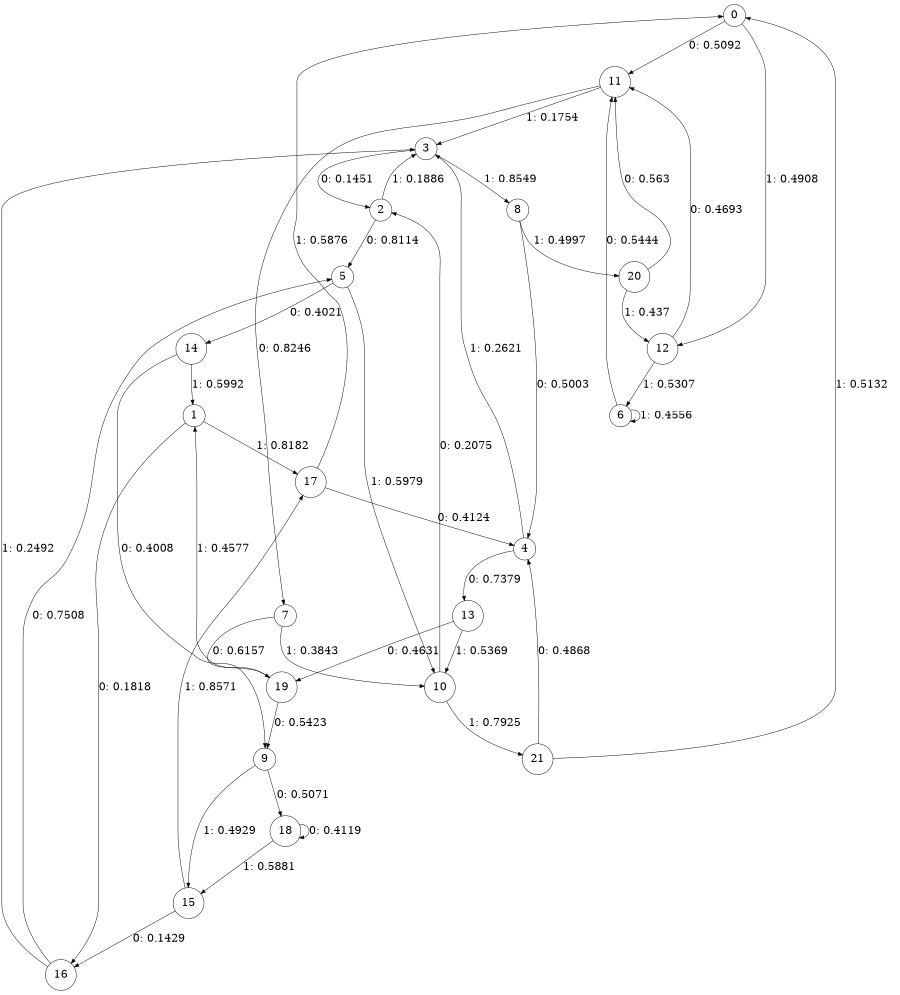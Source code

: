 digraph "ch2faceL5" {
size = "6,8.5";
ratio = "fill";
node [shape = circle];
node [fontsize = 24];
edge [fontsize = 24];
0 -> 11 [label = "0: 0.5092   "];
0 -> 12 [label = "1: 0.4908   "];
1 -> 16 [label = "0: 0.1818   "];
1 -> 17 [label = "1: 0.8182   "];
2 -> 5 [label = "0: 0.8114   "];
2 -> 3 [label = "1: 0.1886   "];
3 -> 2 [label = "0: 0.1451   "];
3 -> 8 [label = "1: 0.8549   "];
4 -> 13 [label = "0: 0.7379   "];
4 -> 3 [label = "1: 0.2621   "];
5 -> 14 [label = "0: 0.4021   "];
5 -> 10 [label = "1: 0.5979   "];
6 -> 11 [label = "0: 0.5444   "];
6 -> 6 [label = "1: 0.4556   "];
7 -> 19 [label = "0: 0.6157   "];
7 -> 10 [label = "1: 0.3843   "];
8 -> 4 [label = "0: 0.5003   "];
8 -> 20 [label = "1: 0.4997   "];
9 -> 18 [label = "0: 0.5071   "];
9 -> 15 [label = "1: 0.4929   "];
10 -> 2 [label = "0: 0.2075   "];
10 -> 21 [label = "1: 0.7925   "];
11 -> 7 [label = "0: 0.8246   "];
11 -> 3 [label = "1: 0.1754   "];
12 -> 11 [label = "0: 0.4693   "];
12 -> 6 [label = "1: 0.5307   "];
13 -> 19 [label = "0: 0.4631   "];
13 -> 10 [label = "1: 0.5369   "];
14 -> 9 [label = "0: 0.4008   "];
14 -> 1 [label = "1: 0.5992   "];
15 -> 16 [label = "0: 0.1429   "];
15 -> 17 [label = "1: 0.8571   "];
16 -> 5 [label = "0: 0.7508   "];
16 -> 3 [label = "1: 0.2492   "];
17 -> 4 [label = "0: 0.4124   "];
17 -> 0 [label = "1: 0.5876   "];
18 -> 18 [label = "0: 0.4119   "];
18 -> 15 [label = "1: 0.5881   "];
19 -> 9 [label = "0: 0.5423   "];
19 -> 1 [label = "1: 0.4577   "];
20 -> 11 [label = "0: 0.563    "];
20 -> 12 [label = "1: 0.437    "];
21 -> 4 [label = "0: 0.4868   "];
21 -> 0 [label = "1: 0.5132   "];
}